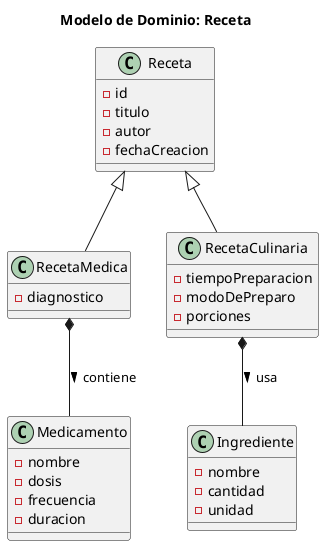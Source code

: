 @startuml
title Modelo de Dominio: Receta

class Receta {
    - id
    - titulo
    - autor
    - fechaCreacion
}

class RecetaMedica {
    - diagnostico
}

class Medicamento {
    - nombre
    - dosis
    - frecuencia
    - duracion
}

class RecetaCulinaria {
    - tiempoPreparacion
    - modoDePreparo
    - porciones
}

class Ingrediente {
    - nombre
    - cantidad
    - unidad
}

Receta <|-- RecetaMedica
Receta <|-- RecetaCulinaria

RecetaMedica *-- Medicamento : contiene >
RecetaCulinaria *-- Ingrediente : usa >
@enduml
